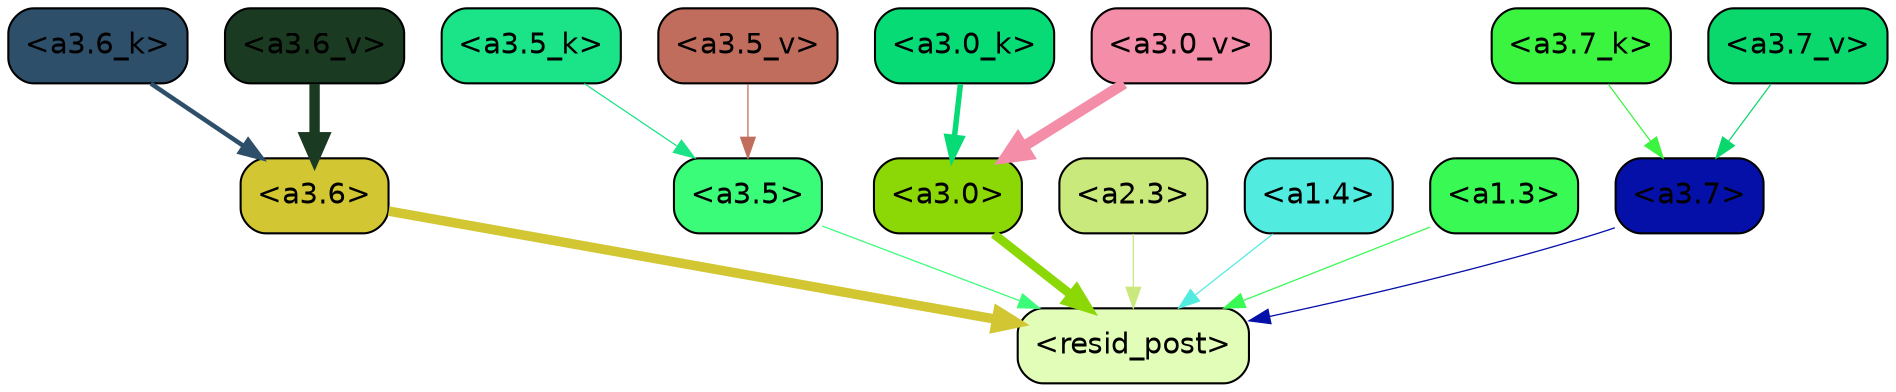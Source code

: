 strict digraph "" {
	graph [bgcolor=transparent,
		layout=dot,
		overlap=false,
		splines=true
	];
	"<a3.7>"	[color=black,
		fillcolor="#0510a9",
		fontname=Helvetica,
		shape=box,
		style="filled, rounded"];
	"<resid_post>"	[color=black,
		fillcolor="#e1fdb8",
		fontname=Helvetica,
		shape=box,
		style="filled, rounded"];
	"<a3.7>" -> "<resid_post>"	[color="#0510a9",
		penwidth=0.6239100098609924];
	"<a3.6>"	[color=black,
		fillcolor="#d2c732",
		fontname=Helvetica,
		shape=box,
		style="filled, rounded"];
	"<a3.6>" -> "<resid_post>"	[color="#d2c732",
		penwidth=4.569062113761902];
	"<a3.5>"	[color=black,
		fillcolor="#3bfc79",
		fontname=Helvetica,
		shape=box,
		style="filled, rounded"];
	"<a3.5>" -> "<resid_post>"	[color="#3bfc79",
		penwidth=0.6];
	"<a3.0>"	[color=black,
		fillcolor="#8cd706",
		fontname=Helvetica,
		shape=box,
		style="filled, rounded"];
	"<a3.0>" -> "<resid_post>"	[color="#8cd706",
		penwidth=4.283544182777405];
	"<a2.3>"	[color=black,
		fillcolor="#cae97d",
		fontname=Helvetica,
		shape=box,
		style="filled, rounded"];
	"<a2.3>" -> "<resid_post>"	[color="#cae97d",
		penwidth=0.6];
	"<a1.4>"	[color=black,
		fillcolor="#52ebe0",
		fontname=Helvetica,
		shape=box,
		style="filled, rounded"];
	"<a1.4>" -> "<resid_post>"	[color="#52ebe0",
		penwidth=0.6];
	"<a1.3>"	[color=black,
		fillcolor="#39fa54",
		fontname=Helvetica,
		shape=box,
		style="filled, rounded"];
	"<a1.3>" -> "<resid_post>"	[color="#39fa54",
		penwidth=0.6];
	"<a3.7_k>"	[color=black,
		fillcolor="#3bf43f",
		fontname=Helvetica,
		shape=box,
		style="filled, rounded"];
	"<a3.7_k>" -> "<a3.7>"	[color="#3bf43f",
		penwidth=0.6];
	"<a3.6_k>"	[color=black,
		fillcolor="#2e4f6a",
		fontname=Helvetica,
		shape=box,
		style="filled, rounded"];
	"<a3.6_k>" -> "<a3.6>"	[color="#2e4f6a",
		penwidth=2.1760786175727844];
	"<a3.5_k>"	[color=black,
		fillcolor="#1be387",
		fontname=Helvetica,
		shape=box,
		style="filled, rounded"];
	"<a3.5_k>" -> "<a3.5>"	[color="#1be387",
		penwidth=0.6];
	"<a3.0_k>"	[color=black,
		fillcolor="#06db76",
		fontname=Helvetica,
		shape=box,
		style="filled, rounded"];
	"<a3.0_k>" -> "<a3.0>"	[color="#06db76",
		penwidth=2.632905662059784];
	"<a3.7_v>"	[color=black,
		fillcolor="#0bd86c",
		fontname=Helvetica,
		shape=box,
		style="filled, rounded"];
	"<a3.7_v>" -> "<a3.7>"	[color="#0bd86c",
		penwidth=0.6];
	"<a3.6_v>"	[color=black,
		fillcolor="#1a3a21",
		fontname=Helvetica,
		shape=box,
		style="filled, rounded"];
	"<a3.6_v>" -> "<a3.6>"	[color="#1a3a21",
		penwidth=4.981305837631226];
	"<a3.5_v>"	[color=black,
		fillcolor="#c16d5d",
		fontname=Helvetica,
		shape=box,
		style="filled, rounded"];
	"<a3.5_v>" -> "<a3.5>"	[color="#c16d5d",
		penwidth=0.6];
	"<a3.0_v>"	[color=black,
		fillcolor="#f48da8",
		fontname=Helvetica,
		shape=box,
		style="filled, rounded"];
	"<a3.0_v>" -> "<a3.0>"	[color="#f48da8",
		penwidth=5.168330669403076];
}
